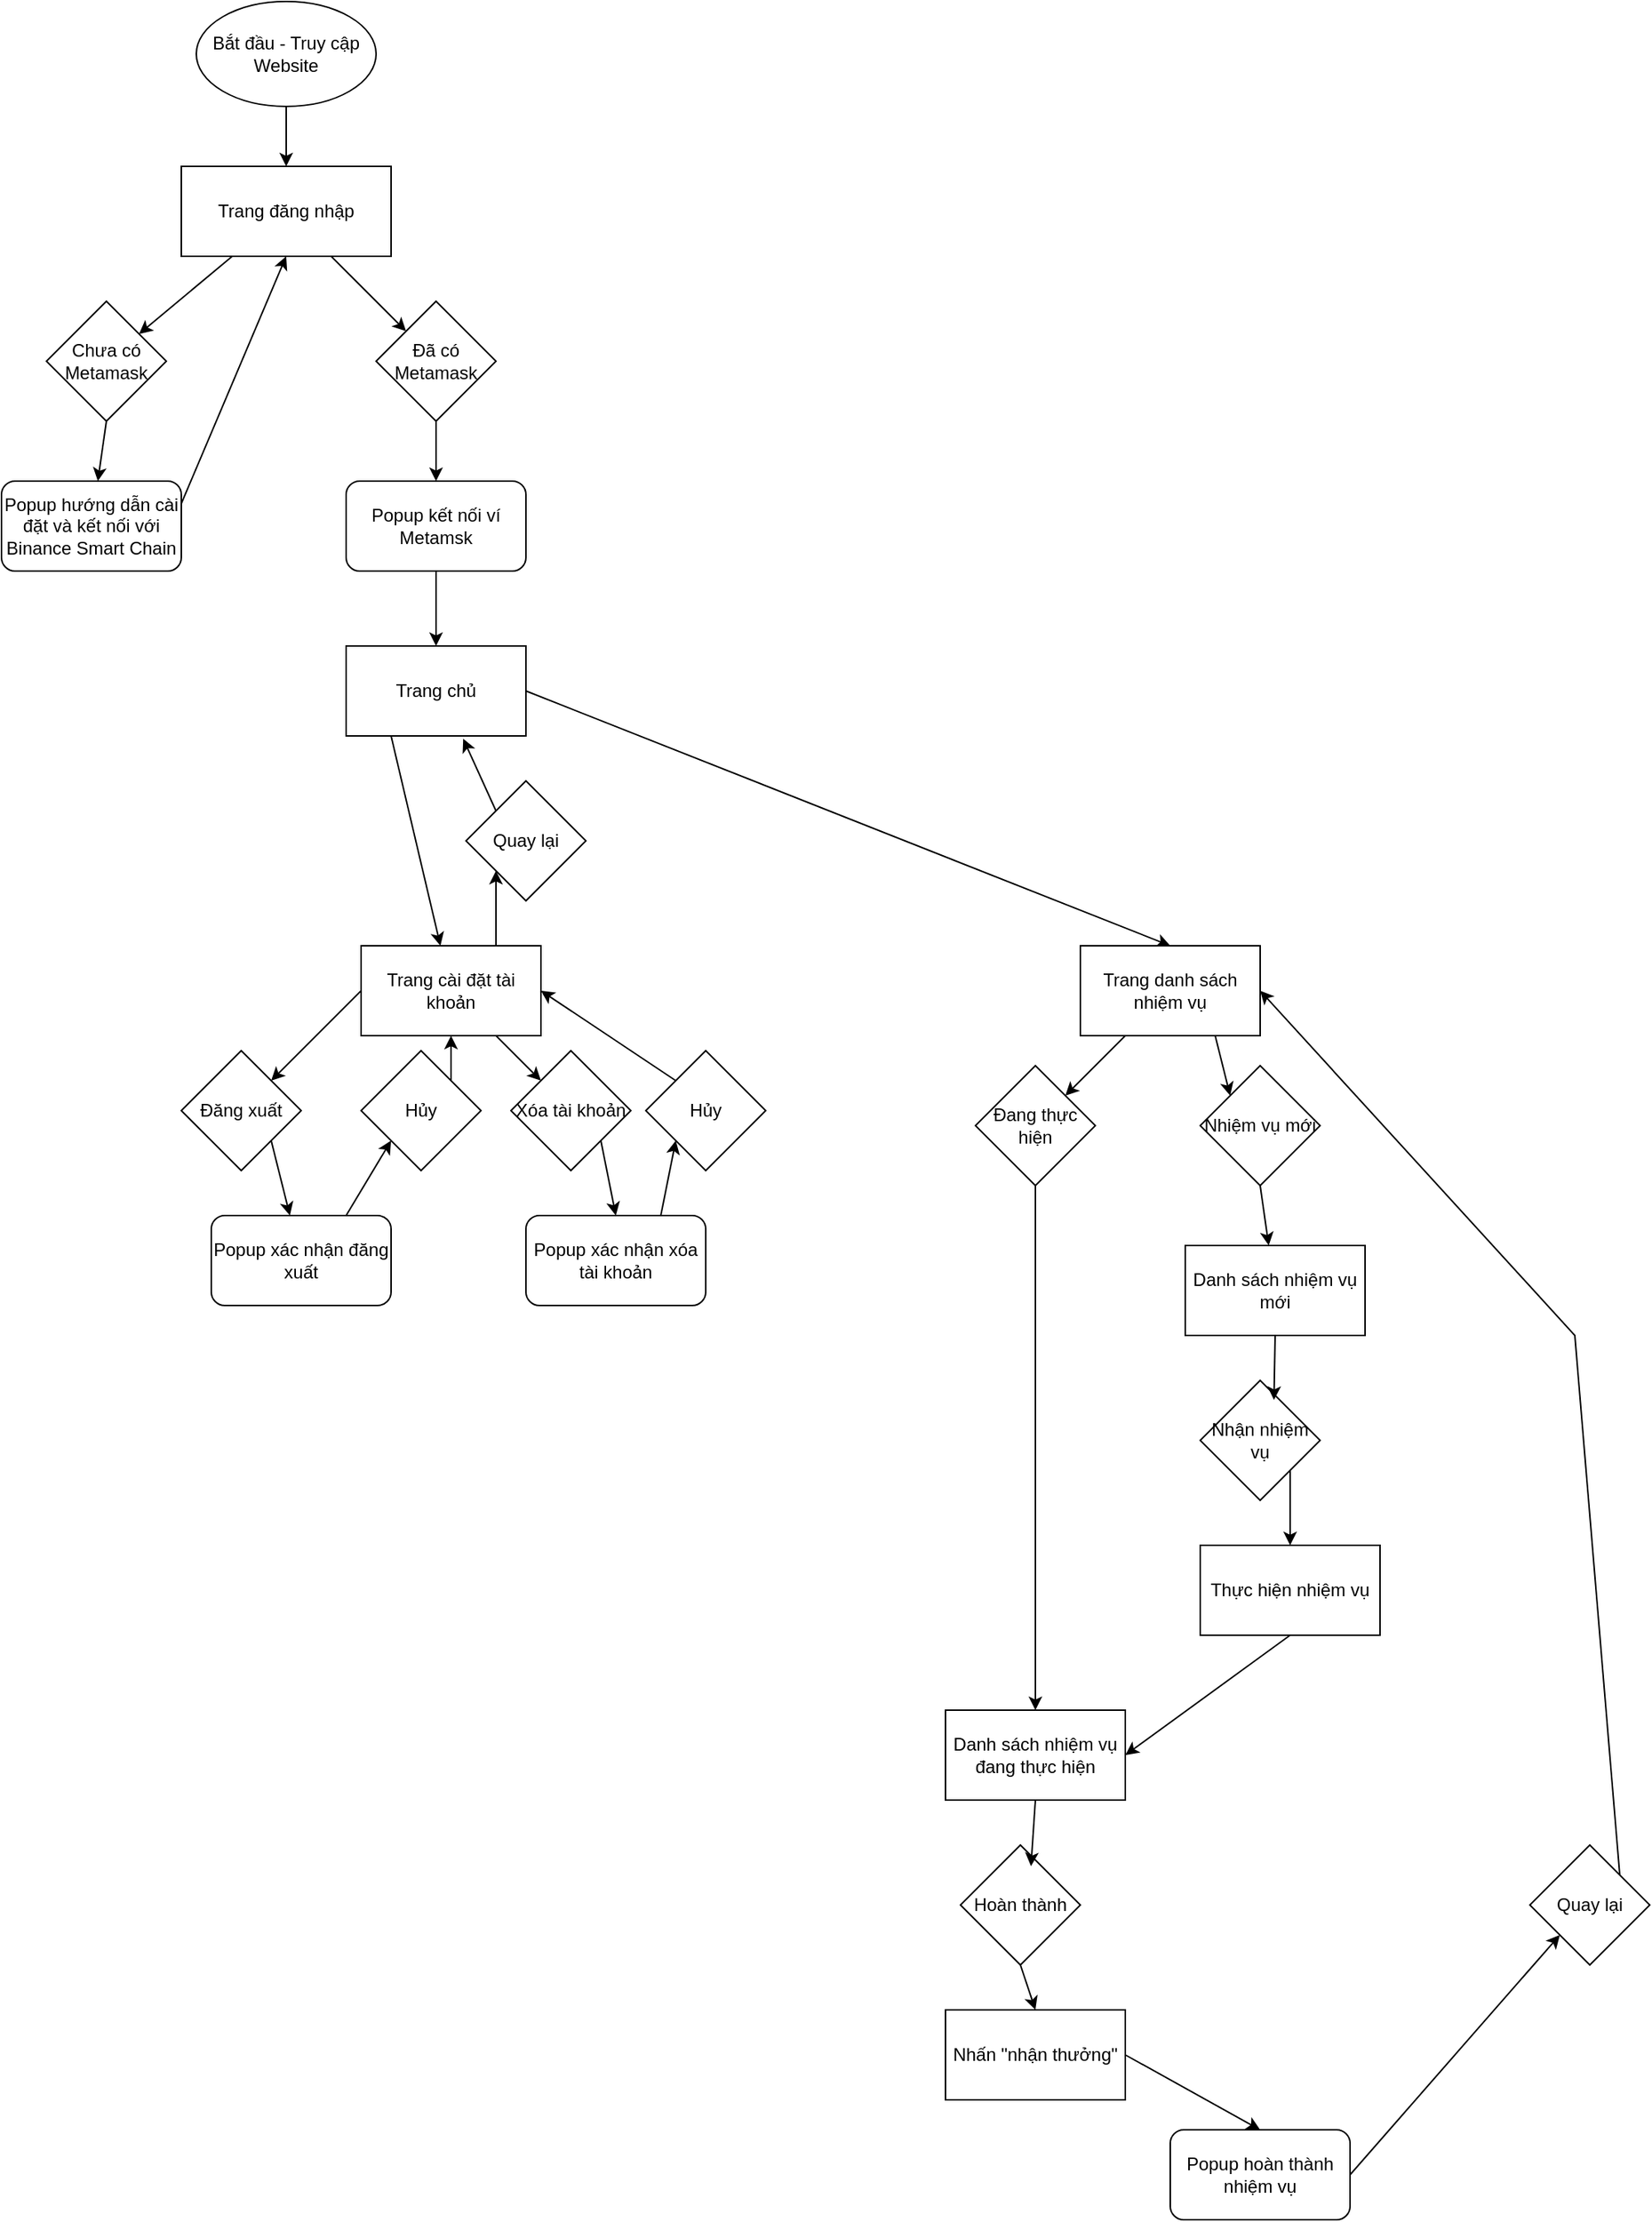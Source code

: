 <mxfile version="26.0.16" pages="2">
  <diagram name="Page-1" id="0I2dDG6FUNbZ-NPltlTS">
    <mxGraphModel dx="1723" dy="687" grid="1" gridSize="10" guides="1" tooltips="1" connect="1" arrows="1" fold="1" page="1" pageScale="1" pageWidth="2339" pageHeight="3300" math="0" shadow="0">
      <root>
        <mxCell id="0" />
        <mxCell id="1" parent="0" />
        <mxCell id="b-_wc-JnX_Y26wc17ziu-14" value="" style="edgeStyle=orthogonalEdgeStyle;rounded=0;orthogonalLoop=1;jettySize=auto;html=1;" edge="1" parent="1" source="BDrKJTyrxqXV7Iri5jAU-1" target="BDrKJTyrxqXV7Iri5jAU-2">
          <mxGeometry relative="1" as="geometry" />
        </mxCell>
        <mxCell id="BDrKJTyrxqXV7Iri5jAU-1" value="Bắt đầu - Truy cập Website" style="ellipse;whiteSpace=wrap;html=1;" vertex="1" parent="1">
          <mxGeometry x="920" y="70" width="120" height="70" as="geometry" />
        </mxCell>
        <mxCell id="b-_wc-JnX_Y26wc17ziu-15" style="edgeStyle=none;rounded=0;orthogonalLoop=1;jettySize=auto;html=1;" edge="1" parent="1" source="BDrKJTyrxqXV7Iri5jAU-2" target="BDrKJTyrxqXV7Iri5jAU-3">
          <mxGeometry relative="1" as="geometry" />
        </mxCell>
        <mxCell id="b-_wc-JnX_Y26wc17ziu-16" style="edgeStyle=none;rounded=0;orthogonalLoop=1;jettySize=auto;html=1;" edge="1" parent="1" source="BDrKJTyrxqXV7Iri5jAU-2" target="BDrKJTyrxqXV7Iri5jAU-4">
          <mxGeometry relative="1" as="geometry" />
        </mxCell>
        <mxCell id="BDrKJTyrxqXV7Iri5jAU-2" value="Trang đăng nhập" style="rounded=0;whiteSpace=wrap;html=1;" vertex="1" parent="1">
          <mxGeometry x="910" y="180" width="140" height="60" as="geometry" />
        </mxCell>
        <mxCell id="b-_wc-JnX_Y26wc17ziu-17" style="edgeStyle=none;rounded=0;orthogonalLoop=1;jettySize=auto;html=1;exitX=0.5;exitY=1;exitDx=0;exitDy=0;" edge="1" parent="1" source="BDrKJTyrxqXV7Iri5jAU-3" target="BDrKJTyrxqXV7Iri5jAU-5">
          <mxGeometry relative="1" as="geometry" />
        </mxCell>
        <mxCell id="BDrKJTyrxqXV7Iri5jAU-3" value="Chưa có Metamask" style="rhombus;whiteSpace=wrap;html=1;" vertex="1" parent="1">
          <mxGeometry x="820" y="270" width="80" height="80" as="geometry" />
        </mxCell>
        <mxCell id="b-_wc-JnX_Y26wc17ziu-19" style="edgeStyle=none;rounded=0;orthogonalLoop=1;jettySize=auto;html=1;exitX=0.5;exitY=1;exitDx=0;exitDy=0;entryX=0.5;entryY=0;entryDx=0;entryDy=0;" edge="1" parent="1" source="BDrKJTyrxqXV7Iri5jAU-4" target="BDrKJTyrxqXV7Iri5jAU-6">
          <mxGeometry relative="1" as="geometry" />
        </mxCell>
        <mxCell id="BDrKJTyrxqXV7Iri5jAU-4" value="Đã có Metamask" style="rhombus;whiteSpace=wrap;html=1;" vertex="1" parent="1">
          <mxGeometry x="1040" y="270" width="80" height="80" as="geometry" />
        </mxCell>
        <mxCell id="b-_wc-JnX_Y26wc17ziu-18" style="edgeStyle=none;rounded=0;orthogonalLoop=1;jettySize=auto;html=1;exitX=1;exitY=0.25;exitDx=0;exitDy=0;entryX=0.5;entryY=1;entryDx=0;entryDy=0;" edge="1" parent="1" source="BDrKJTyrxqXV7Iri5jAU-5" target="BDrKJTyrxqXV7Iri5jAU-2">
          <mxGeometry relative="1" as="geometry" />
        </mxCell>
        <mxCell id="BDrKJTyrxqXV7Iri5jAU-5" value="Popup hướng dẫn cài đặt và kết nối với Binance Smart Chain" style="rounded=1;whiteSpace=wrap;html=1;" vertex="1" parent="1">
          <mxGeometry x="790" y="390" width="120" height="60" as="geometry" />
        </mxCell>
        <mxCell id="b-_wc-JnX_Y26wc17ziu-20" style="edgeStyle=none;rounded=0;orthogonalLoop=1;jettySize=auto;html=1;exitX=0.5;exitY=1;exitDx=0;exitDy=0;entryX=0.5;entryY=0;entryDx=0;entryDy=0;" edge="1" parent="1" source="BDrKJTyrxqXV7Iri5jAU-6" target="BDrKJTyrxqXV7Iri5jAU-7">
          <mxGeometry relative="1" as="geometry" />
        </mxCell>
        <mxCell id="BDrKJTyrxqXV7Iri5jAU-6" value="Popup kết nối ví Metamsk" style="rounded=1;whiteSpace=wrap;html=1;" vertex="1" parent="1">
          <mxGeometry x="1020" y="390" width="120" height="60" as="geometry" />
        </mxCell>
        <mxCell id="b-_wc-JnX_Y26wc17ziu-22" style="edgeStyle=none;rounded=0;orthogonalLoop=1;jettySize=auto;html=1;exitX=0.25;exitY=1;exitDx=0;exitDy=0;" edge="1" parent="1" source="BDrKJTyrxqXV7Iri5jAU-7" target="BDrKJTyrxqXV7Iri5jAU-8">
          <mxGeometry relative="1" as="geometry" />
        </mxCell>
        <mxCell id="b-_wc-JnX_Y26wc17ziu-33" style="edgeStyle=none;rounded=0;orthogonalLoop=1;jettySize=auto;html=1;exitX=1;exitY=0.5;exitDx=0;exitDy=0;entryX=0.5;entryY=0;entryDx=0;entryDy=0;" edge="1" parent="1" source="BDrKJTyrxqXV7Iri5jAU-7" target="b-_wc-JnX_Y26wc17ziu-1">
          <mxGeometry relative="1" as="geometry" />
        </mxCell>
        <mxCell id="BDrKJTyrxqXV7Iri5jAU-7" value="Trang chủ" style="rounded=0;whiteSpace=wrap;html=1;" vertex="1" parent="1">
          <mxGeometry x="1020" y="500" width="120" height="60" as="geometry" />
        </mxCell>
        <mxCell id="b-_wc-JnX_Y26wc17ziu-23" style="edgeStyle=none;rounded=0;orthogonalLoop=1;jettySize=auto;html=1;exitX=0.75;exitY=0;exitDx=0;exitDy=0;entryX=0;entryY=1;entryDx=0;entryDy=0;" edge="1" parent="1" source="BDrKJTyrxqXV7Iri5jAU-8" target="BDrKJTyrxqXV7Iri5jAU-9">
          <mxGeometry relative="1" as="geometry" />
        </mxCell>
        <mxCell id="b-_wc-JnX_Y26wc17ziu-25" style="edgeStyle=none;rounded=0;orthogonalLoop=1;jettySize=auto;html=1;exitX=0;exitY=0.5;exitDx=0;exitDy=0;entryX=1;entryY=0;entryDx=0;entryDy=0;" edge="1" parent="1" source="BDrKJTyrxqXV7Iri5jAU-8" target="BDrKJTyrxqXV7Iri5jAU-11">
          <mxGeometry relative="1" as="geometry" />
        </mxCell>
        <mxCell id="b-_wc-JnX_Y26wc17ziu-29" style="edgeStyle=none;rounded=0;orthogonalLoop=1;jettySize=auto;html=1;exitX=0.75;exitY=1;exitDx=0;exitDy=0;entryX=0;entryY=0;entryDx=0;entryDy=0;" edge="1" parent="1" source="BDrKJTyrxqXV7Iri5jAU-8" target="BDrKJTyrxqXV7Iri5jAU-14">
          <mxGeometry relative="1" as="geometry" />
        </mxCell>
        <mxCell id="BDrKJTyrxqXV7Iri5jAU-8" value="Trang cài đặt tài khoản" style="rounded=0;whiteSpace=wrap;html=1;" vertex="1" parent="1">
          <mxGeometry x="1030" y="700" width="120" height="60" as="geometry" />
        </mxCell>
        <mxCell id="BDrKJTyrxqXV7Iri5jAU-9" value="Quay lại" style="rhombus;whiteSpace=wrap;html=1;" vertex="1" parent="1">
          <mxGeometry x="1100" y="590" width="80" height="80" as="geometry" />
        </mxCell>
        <mxCell id="b-_wc-JnX_Y26wc17ziu-27" style="edgeStyle=none;rounded=0;orthogonalLoop=1;jettySize=auto;html=1;exitX=0.75;exitY=0;exitDx=0;exitDy=0;entryX=0;entryY=1;entryDx=0;entryDy=0;" edge="1" parent="1" source="BDrKJTyrxqXV7Iri5jAU-10" target="BDrKJTyrxqXV7Iri5jAU-12">
          <mxGeometry relative="1" as="geometry" />
        </mxCell>
        <mxCell id="BDrKJTyrxqXV7Iri5jAU-10" value="Popup xác nhận đăng xuất" style="rounded=1;whiteSpace=wrap;html=1;" vertex="1" parent="1">
          <mxGeometry x="930" y="880" width="120" height="60" as="geometry" />
        </mxCell>
        <mxCell id="b-_wc-JnX_Y26wc17ziu-26" style="edgeStyle=none;rounded=0;orthogonalLoop=1;jettySize=auto;html=1;exitX=1;exitY=1;exitDx=0;exitDy=0;" edge="1" parent="1" source="BDrKJTyrxqXV7Iri5jAU-11" target="BDrKJTyrxqXV7Iri5jAU-10">
          <mxGeometry relative="1" as="geometry" />
        </mxCell>
        <mxCell id="BDrKJTyrxqXV7Iri5jAU-11" value="Đăng xuất" style="rhombus;whiteSpace=wrap;html=1;" vertex="1" parent="1">
          <mxGeometry x="910" y="770" width="80" height="80" as="geometry" />
        </mxCell>
        <mxCell id="b-_wc-JnX_Y26wc17ziu-28" style="edgeStyle=none;rounded=0;orthogonalLoop=1;jettySize=auto;html=1;exitX=1;exitY=0;exitDx=0;exitDy=0;entryX=0.5;entryY=1;entryDx=0;entryDy=0;" edge="1" parent="1" source="BDrKJTyrxqXV7Iri5jAU-12" target="BDrKJTyrxqXV7Iri5jAU-8">
          <mxGeometry relative="1" as="geometry" />
        </mxCell>
        <mxCell id="BDrKJTyrxqXV7Iri5jAU-12" value="Hủy" style="rhombus;whiteSpace=wrap;html=1;" vertex="1" parent="1">
          <mxGeometry x="1030" y="770" width="80" height="80" as="geometry" />
        </mxCell>
        <mxCell id="b-_wc-JnX_Y26wc17ziu-31" style="edgeStyle=none;rounded=0;orthogonalLoop=1;jettySize=auto;html=1;exitX=0.75;exitY=0;exitDx=0;exitDy=0;entryX=0;entryY=1;entryDx=0;entryDy=0;" edge="1" parent="1" source="BDrKJTyrxqXV7Iri5jAU-13" target="BDrKJTyrxqXV7Iri5jAU-15">
          <mxGeometry relative="1" as="geometry" />
        </mxCell>
        <mxCell id="BDrKJTyrxqXV7Iri5jAU-13" value="Popup xác nhận xóa tài khoản" style="rounded=1;whiteSpace=wrap;html=1;" vertex="1" parent="1">
          <mxGeometry x="1140" y="880" width="120" height="60" as="geometry" />
        </mxCell>
        <mxCell id="b-_wc-JnX_Y26wc17ziu-30" style="edgeStyle=none;rounded=0;orthogonalLoop=1;jettySize=auto;html=1;exitX=1;exitY=1;exitDx=0;exitDy=0;entryX=0.5;entryY=0;entryDx=0;entryDy=0;" edge="1" parent="1" source="BDrKJTyrxqXV7Iri5jAU-14" target="BDrKJTyrxqXV7Iri5jAU-13">
          <mxGeometry relative="1" as="geometry" />
        </mxCell>
        <mxCell id="BDrKJTyrxqXV7Iri5jAU-14" value="Xóa tài khoản" style="rhombus;whiteSpace=wrap;html=1;" vertex="1" parent="1">
          <mxGeometry x="1130" y="770" width="80" height="80" as="geometry" />
        </mxCell>
        <mxCell id="b-_wc-JnX_Y26wc17ziu-32" style="edgeStyle=none;rounded=0;orthogonalLoop=1;jettySize=auto;html=1;exitX=0;exitY=0;exitDx=0;exitDy=0;entryX=1;entryY=0.5;entryDx=0;entryDy=0;" edge="1" parent="1" source="BDrKJTyrxqXV7Iri5jAU-15" target="BDrKJTyrxqXV7Iri5jAU-8">
          <mxGeometry relative="1" as="geometry" />
        </mxCell>
        <mxCell id="BDrKJTyrxqXV7Iri5jAU-15" value="Hủy" style="rhombus;whiteSpace=wrap;html=1;" vertex="1" parent="1">
          <mxGeometry x="1220" y="770" width="80" height="80" as="geometry" />
        </mxCell>
        <mxCell id="b-_wc-JnX_Y26wc17ziu-34" style="edgeStyle=none;rounded=0;orthogonalLoop=1;jettySize=auto;html=1;exitX=0.25;exitY=1;exitDx=0;exitDy=0;entryX=1;entryY=0;entryDx=0;entryDy=0;" edge="1" parent="1" source="b-_wc-JnX_Y26wc17ziu-1" target="b-_wc-JnX_Y26wc17ziu-2">
          <mxGeometry relative="1" as="geometry" />
        </mxCell>
        <mxCell id="b-_wc-JnX_Y26wc17ziu-35" style="edgeStyle=none;rounded=0;orthogonalLoop=1;jettySize=auto;html=1;exitX=0.75;exitY=1;exitDx=0;exitDy=0;entryX=0;entryY=0;entryDx=0;entryDy=0;" edge="1" parent="1" source="b-_wc-JnX_Y26wc17ziu-1" target="b-_wc-JnX_Y26wc17ziu-3">
          <mxGeometry relative="1" as="geometry" />
        </mxCell>
        <mxCell id="b-_wc-JnX_Y26wc17ziu-1" value="Trang danh sách nhiệm vụ" style="rounded=0;whiteSpace=wrap;html=1;" vertex="1" parent="1">
          <mxGeometry x="1510" y="700" width="120" height="60" as="geometry" />
        </mxCell>
        <mxCell id="b-_wc-JnX_Y26wc17ziu-40" style="edgeStyle=none;rounded=0;orthogonalLoop=1;jettySize=auto;html=1;exitX=0.5;exitY=1;exitDx=0;exitDy=0;entryX=0.5;entryY=0;entryDx=0;entryDy=0;" edge="1" parent="1" source="b-_wc-JnX_Y26wc17ziu-2" target="b-_wc-JnX_Y26wc17ziu-7">
          <mxGeometry relative="1" as="geometry" />
        </mxCell>
        <mxCell id="b-_wc-JnX_Y26wc17ziu-2" value="Đang thực hiện" style="rhombus;whiteSpace=wrap;html=1;" vertex="1" parent="1">
          <mxGeometry x="1440" y="780" width="80" height="80" as="geometry" />
        </mxCell>
        <mxCell id="b-_wc-JnX_Y26wc17ziu-36" style="edgeStyle=none;rounded=0;orthogonalLoop=1;jettySize=auto;html=1;exitX=0.5;exitY=1;exitDx=0;exitDy=0;" edge="1" parent="1" source="b-_wc-JnX_Y26wc17ziu-3" target="b-_wc-JnX_Y26wc17ziu-4">
          <mxGeometry relative="1" as="geometry" />
        </mxCell>
        <mxCell id="b-_wc-JnX_Y26wc17ziu-3" value="Nhiệm vụ mới" style="rhombus;whiteSpace=wrap;html=1;" vertex="1" parent="1">
          <mxGeometry x="1590" y="780" width="80" height="80" as="geometry" />
        </mxCell>
        <mxCell id="b-_wc-JnX_Y26wc17ziu-4" value="Danh sách nhiệm vụ mới" style="rounded=0;whiteSpace=wrap;html=1;" vertex="1" parent="1">
          <mxGeometry x="1580" y="900" width="120" height="60" as="geometry" />
        </mxCell>
        <mxCell id="b-_wc-JnX_Y26wc17ziu-38" style="edgeStyle=none;rounded=0;orthogonalLoop=1;jettySize=auto;html=1;exitX=1;exitY=1;exitDx=0;exitDy=0;entryX=0.5;entryY=0;entryDx=0;entryDy=0;" edge="1" parent="1" source="b-_wc-JnX_Y26wc17ziu-5" target="b-_wc-JnX_Y26wc17ziu-6">
          <mxGeometry relative="1" as="geometry" />
        </mxCell>
        <mxCell id="b-_wc-JnX_Y26wc17ziu-5" value="Nhận nhiệm vụ" style="rhombus;whiteSpace=wrap;html=1;" vertex="1" parent="1">
          <mxGeometry x="1590" y="990" width="80" height="80" as="geometry" />
        </mxCell>
        <mxCell id="b-_wc-JnX_Y26wc17ziu-39" style="edgeStyle=none;rounded=0;orthogonalLoop=1;jettySize=auto;html=1;exitX=0.5;exitY=1;exitDx=0;exitDy=0;entryX=1;entryY=0.5;entryDx=0;entryDy=0;" edge="1" parent="1" source="b-_wc-JnX_Y26wc17ziu-6" target="b-_wc-JnX_Y26wc17ziu-7">
          <mxGeometry relative="1" as="geometry" />
        </mxCell>
        <mxCell id="b-_wc-JnX_Y26wc17ziu-6" value="Thực hiện nhiệm vụ" style="rounded=0;whiteSpace=wrap;html=1;" vertex="1" parent="1">
          <mxGeometry x="1590" y="1100" width="120" height="60" as="geometry" />
        </mxCell>
        <mxCell id="b-_wc-JnX_Y26wc17ziu-7" value="Danh sách nhiệm vụ đang thực hiện" style="rounded=0;whiteSpace=wrap;html=1;" vertex="1" parent="1">
          <mxGeometry x="1420" y="1210" width="120" height="60" as="geometry" />
        </mxCell>
        <mxCell id="b-_wc-JnX_Y26wc17ziu-42" style="edgeStyle=none;rounded=0;orthogonalLoop=1;jettySize=auto;html=1;exitX=0.5;exitY=1;exitDx=0;exitDy=0;entryX=0.5;entryY=0;entryDx=0;entryDy=0;" edge="1" parent="1" source="b-_wc-JnX_Y26wc17ziu-8" target="b-_wc-JnX_Y26wc17ziu-9">
          <mxGeometry relative="1" as="geometry" />
        </mxCell>
        <mxCell id="b-_wc-JnX_Y26wc17ziu-8" value="Hoàn thành" style="rhombus;whiteSpace=wrap;html=1;" vertex="1" parent="1">
          <mxGeometry x="1430" y="1300" width="80" height="80" as="geometry" />
        </mxCell>
        <mxCell id="b-_wc-JnX_Y26wc17ziu-43" style="edgeStyle=none;rounded=0;orthogonalLoop=1;jettySize=auto;html=1;exitX=1;exitY=0.5;exitDx=0;exitDy=0;entryX=0.5;entryY=0;entryDx=0;entryDy=0;" edge="1" parent="1" source="b-_wc-JnX_Y26wc17ziu-9" target="b-_wc-JnX_Y26wc17ziu-10">
          <mxGeometry relative="1" as="geometry" />
        </mxCell>
        <mxCell id="b-_wc-JnX_Y26wc17ziu-9" value="Nhấn &quot;nhận thưởng&quot;" style="rounded=0;whiteSpace=wrap;html=1;" vertex="1" parent="1">
          <mxGeometry x="1420" y="1410" width="120" height="60" as="geometry" />
        </mxCell>
        <mxCell id="b-_wc-JnX_Y26wc17ziu-44" style="edgeStyle=none;rounded=0;orthogonalLoop=1;jettySize=auto;html=1;exitX=1;exitY=0.5;exitDx=0;exitDy=0;entryX=0;entryY=1;entryDx=0;entryDy=0;" edge="1" parent="1" source="b-_wc-JnX_Y26wc17ziu-10" target="b-_wc-JnX_Y26wc17ziu-11">
          <mxGeometry relative="1" as="geometry" />
        </mxCell>
        <mxCell id="b-_wc-JnX_Y26wc17ziu-10" value="Popup hoàn thành nhiệm vụ" style="rounded=1;whiteSpace=wrap;html=1;" vertex="1" parent="1">
          <mxGeometry x="1570" y="1490" width="120" height="60" as="geometry" />
        </mxCell>
        <mxCell id="b-_wc-JnX_Y26wc17ziu-45" style="edgeStyle=none;rounded=0;orthogonalLoop=1;jettySize=auto;html=1;exitX=1;exitY=0;exitDx=0;exitDy=0;entryX=1;entryY=0.5;entryDx=0;entryDy=0;" edge="1" parent="1" source="b-_wc-JnX_Y26wc17ziu-11" target="b-_wc-JnX_Y26wc17ziu-1">
          <mxGeometry relative="1" as="geometry">
            <Array as="points">
              <mxPoint x="1840" y="960" />
            </Array>
          </mxGeometry>
        </mxCell>
        <mxCell id="b-_wc-JnX_Y26wc17ziu-11" value="Quay lại" style="rhombus;whiteSpace=wrap;html=1;" vertex="1" parent="1">
          <mxGeometry x="1810" y="1300" width="80" height="80" as="geometry" />
        </mxCell>
        <mxCell id="b-_wc-JnX_Y26wc17ziu-24" style="edgeStyle=none;rounded=0;orthogonalLoop=1;jettySize=auto;html=1;exitX=0;exitY=0;exitDx=0;exitDy=0;entryX=0.651;entryY=1.031;entryDx=0;entryDy=0;entryPerimeter=0;" edge="1" parent="1" source="BDrKJTyrxqXV7Iri5jAU-9" target="BDrKJTyrxqXV7Iri5jAU-7">
          <mxGeometry relative="1" as="geometry" />
        </mxCell>
        <mxCell id="b-_wc-JnX_Y26wc17ziu-37" style="edgeStyle=none;rounded=0;orthogonalLoop=1;jettySize=auto;html=1;exitX=0.5;exitY=1;exitDx=0;exitDy=0;entryX=0.615;entryY=0.163;entryDx=0;entryDy=0;entryPerimeter=0;" edge="1" parent="1" source="b-_wc-JnX_Y26wc17ziu-4" target="b-_wc-JnX_Y26wc17ziu-5">
          <mxGeometry relative="1" as="geometry" />
        </mxCell>
        <mxCell id="b-_wc-JnX_Y26wc17ziu-41" style="edgeStyle=none;rounded=0;orthogonalLoop=1;jettySize=auto;html=1;exitX=0.5;exitY=1;exitDx=0;exitDy=0;entryX=0.588;entryY=0.176;entryDx=0;entryDy=0;entryPerimeter=0;" edge="1" parent="1" source="b-_wc-JnX_Y26wc17ziu-7" target="b-_wc-JnX_Y26wc17ziu-8">
          <mxGeometry relative="1" as="geometry" />
        </mxCell>
      </root>
    </mxGraphModel>
  </diagram>
  <diagram id="qeSL0OyrNWg2qS3XDxHy" name="Page-2">
    <mxGraphModel grid="1" page="1" gridSize="10" guides="1" tooltips="1" connect="1" arrows="1" fold="1" pageScale="1" pageWidth="827" pageHeight="1169" math="0" shadow="0">
      <root>
        <mxCell id="0" />
        <mxCell id="1" parent="0" />
      </root>
    </mxGraphModel>
  </diagram>
</mxfile>
